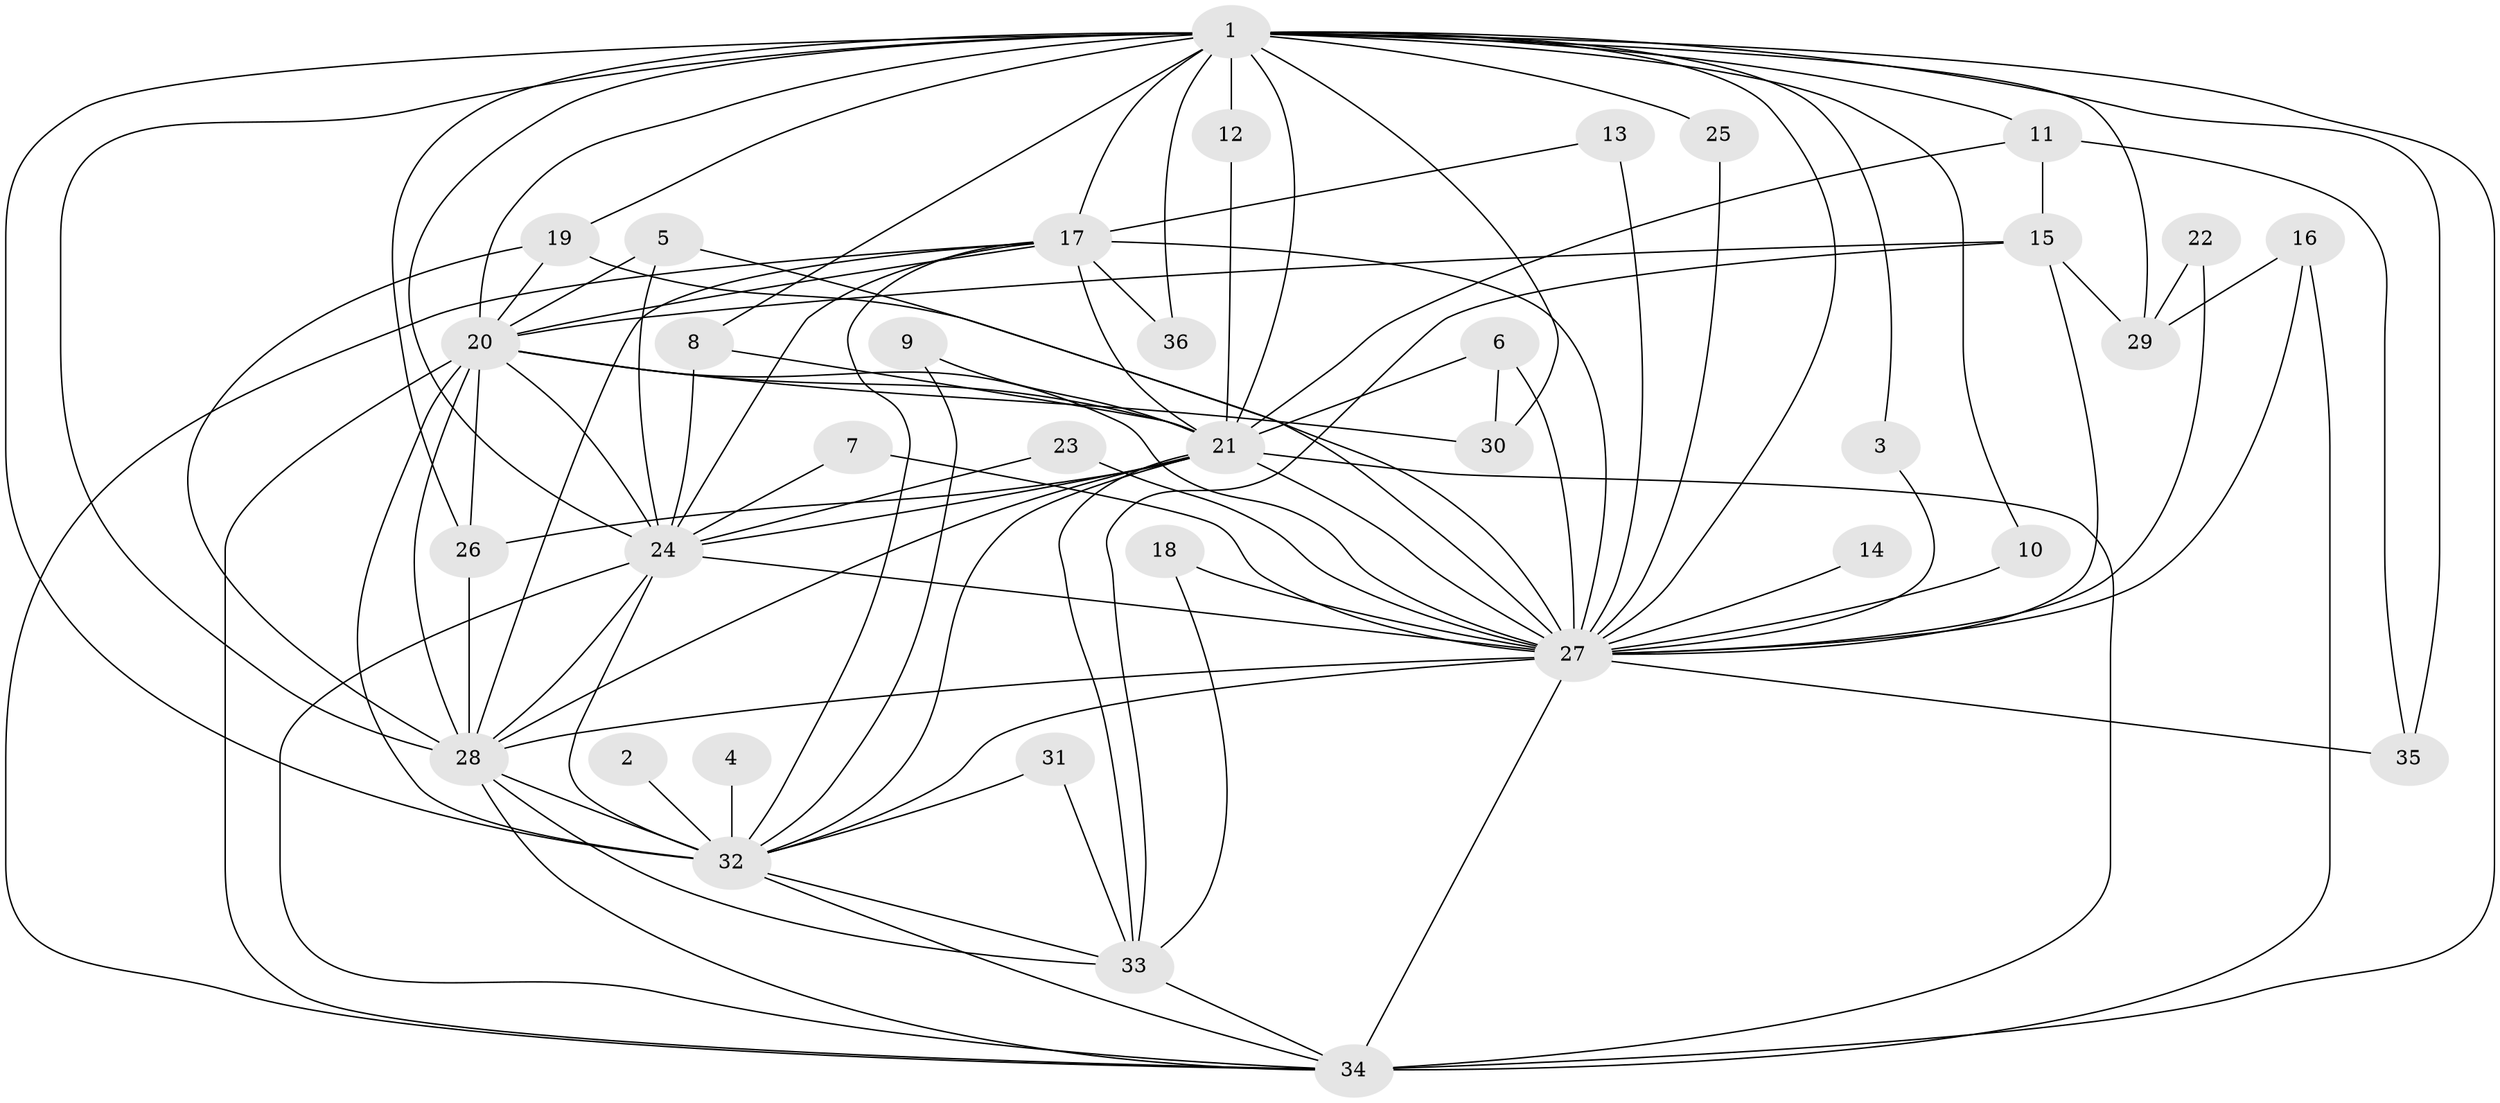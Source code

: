 // original degree distribution, {19: 0.027777777777777776, 21: 0.013888888888888888, 12: 0.027777777777777776, 31: 0.013888888888888888, 14: 0.013888888888888888, 17: 0.013888888888888888, 13: 0.013888888888888888, 18: 0.013888888888888888, 2: 0.5277777777777778, 4: 0.09722222222222222, 3: 0.19444444444444445, 5: 0.027777777777777776, 6: 0.013888888888888888}
// Generated by graph-tools (version 1.1) at 2025/25/03/09/25 03:25:53]
// undirected, 36 vertices, 100 edges
graph export_dot {
graph [start="1"]
  node [color=gray90,style=filled];
  1;
  2;
  3;
  4;
  5;
  6;
  7;
  8;
  9;
  10;
  11;
  12;
  13;
  14;
  15;
  16;
  17;
  18;
  19;
  20;
  21;
  22;
  23;
  24;
  25;
  26;
  27;
  28;
  29;
  30;
  31;
  32;
  33;
  34;
  35;
  36;
  1 -- 3 [weight=1.0];
  1 -- 8 [weight=1.0];
  1 -- 10 [weight=1.0];
  1 -- 11 [weight=1.0];
  1 -- 12 [weight=1.0];
  1 -- 17 [weight=3.0];
  1 -- 19 [weight=1.0];
  1 -- 20 [weight=3.0];
  1 -- 21 [weight=3.0];
  1 -- 24 [weight=3.0];
  1 -- 25 [weight=1.0];
  1 -- 26 [weight=1.0];
  1 -- 27 [weight=3.0];
  1 -- 28 [weight=2.0];
  1 -- 29 [weight=2.0];
  1 -- 30 [weight=2.0];
  1 -- 32 [weight=3.0];
  1 -- 34 [weight=3.0];
  1 -- 35 [weight=1.0];
  1 -- 36 [weight=1.0];
  2 -- 32 [weight=1.0];
  3 -- 27 [weight=1.0];
  4 -- 32 [weight=1.0];
  5 -- 20 [weight=1.0];
  5 -- 24 [weight=1.0];
  5 -- 27 [weight=1.0];
  6 -- 21 [weight=1.0];
  6 -- 27 [weight=1.0];
  6 -- 30 [weight=1.0];
  7 -- 24 [weight=1.0];
  7 -- 27 [weight=1.0];
  8 -- 21 [weight=1.0];
  8 -- 24 [weight=1.0];
  9 -- 21 [weight=1.0];
  9 -- 32 [weight=1.0];
  10 -- 27 [weight=1.0];
  11 -- 15 [weight=1.0];
  11 -- 21 [weight=1.0];
  11 -- 35 [weight=1.0];
  12 -- 21 [weight=1.0];
  13 -- 17 [weight=1.0];
  13 -- 27 [weight=1.0];
  14 -- 27 [weight=1.0];
  15 -- 20 [weight=1.0];
  15 -- 27 [weight=1.0];
  15 -- 29 [weight=1.0];
  15 -- 33 [weight=1.0];
  16 -- 27 [weight=1.0];
  16 -- 29 [weight=1.0];
  16 -- 34 [weight=1.0];
  17 -- 20 [weight=1.0];
  17 -- 21 [weight=1.0];
  17 -- 24 [weight=1.0];
  17 -- 27 [weight=1.0];
  17 -- 28 [weight=1.0];
  17 -- 32 [weight=1.0];
  17 -- 34 [weight=1.0];
  17 -- 36 [weight=1.0];
  18 -- 27 [weight=1.0];
  18 -- 33 [weight=1.0];
  19 -- 20 [weight=1.0];
  19 -- 27 [weight=1.0];
  19 -- 28 [weight=1.0];
  20 -- 21 [weight=2.0];
  20 -- 24 [weight=1.0];
  20 -- 26 [weight=1.0];
  20 -- 27 [weight=1.0];
  20 -- 28 [weight=2.0];
  20 -- 30 [weight=1.0];
  20 -- 32 [weight=1.0];
  20 -- 34 [weight=2.0];
  21 -- 24 [weight=1.0];
  21 -- 26 [weight=1.0];
  21 -- 27 [weight=2.0];
  21 -- 28 [weight=2.0];
  21 -- 32 [weight=2.0];
  21 -- 33 [weight=1.0];
  21 -- 34 [weight=1.0];
  22 -- 27 [weight=1.0];
  22 -- 29 [weight=1.0];
  23 -- 24 [weight=1.0];
  23 -- 27 [weight=1.0];
  24 -- 27 [weight=2.0];
  24 -- 28 [weight=1.0];
  24 -- 32 [weight=1.0];
  24 -- 34 [weight=1.0];
  25 -- 27 [weight=1.0];
  26 -- 28 [weight=1.0];
  27 -- 28 [weight=1.0];
  27 -- 32 [weight=1.0];
  27 -- 34 [weight=2.0];
  27 -- 35 [weight=2.0];
  28 -- 32 [weight=2.0];
  28 -- 33 [weight=1.0];
  28 -- 34 [weight=1.0];
  31 -- 32 [weight=1.0];
  31 -- 33 [weight=1.0];
  32 -- 33 [weight=1.0];
  32 -- 34 [weight=1.0];
  33 -- 34 [weight=1.0];
}
